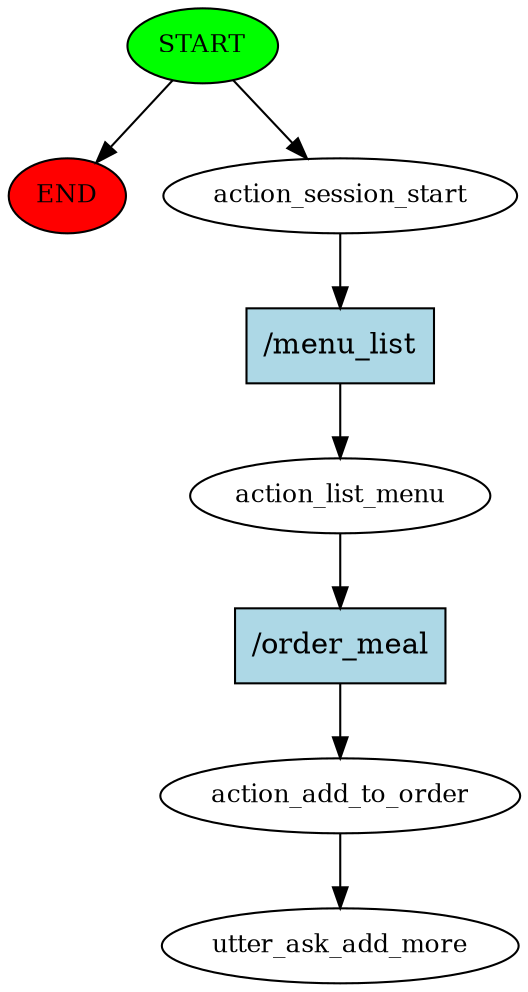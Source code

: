 digraph  {
0 [class="start active", fillcolor=green, fontsize=12, label=START, style=filled];
"-1" [class=end, fillcolor=red, fontsize=12, label=END, style=filled];
1 [class=active, fontsize=12, label=action_session_start];
2 [class=active, fontsize=12, label=action_list_menu];
3 [class=active, fontsize=12, label=action_add_to_order];
4 [class="dashed active", fontsize=12, label=utter_ask_add_more];
5 [class="intent active", fillcolor=lightblue, label="/menu_list", shape=rect, style=filled];
6 [class="intent active", fillcolor=lightblue, label="/order_meal", shape=rect, style=filled];
0 -> "-1"  [class="", key=NONE, label=""];
0 -> 1  [class=active, key=NONE, label=""];
1 -> 5  [class=active, key=0];
2 -> 6  [class=active, key=0];
3 -> 4  [class=active, key=NONE, label=""];
5 -> 2  [class=active, key=0];
6 -> 3  [class=active, key=0];
}
